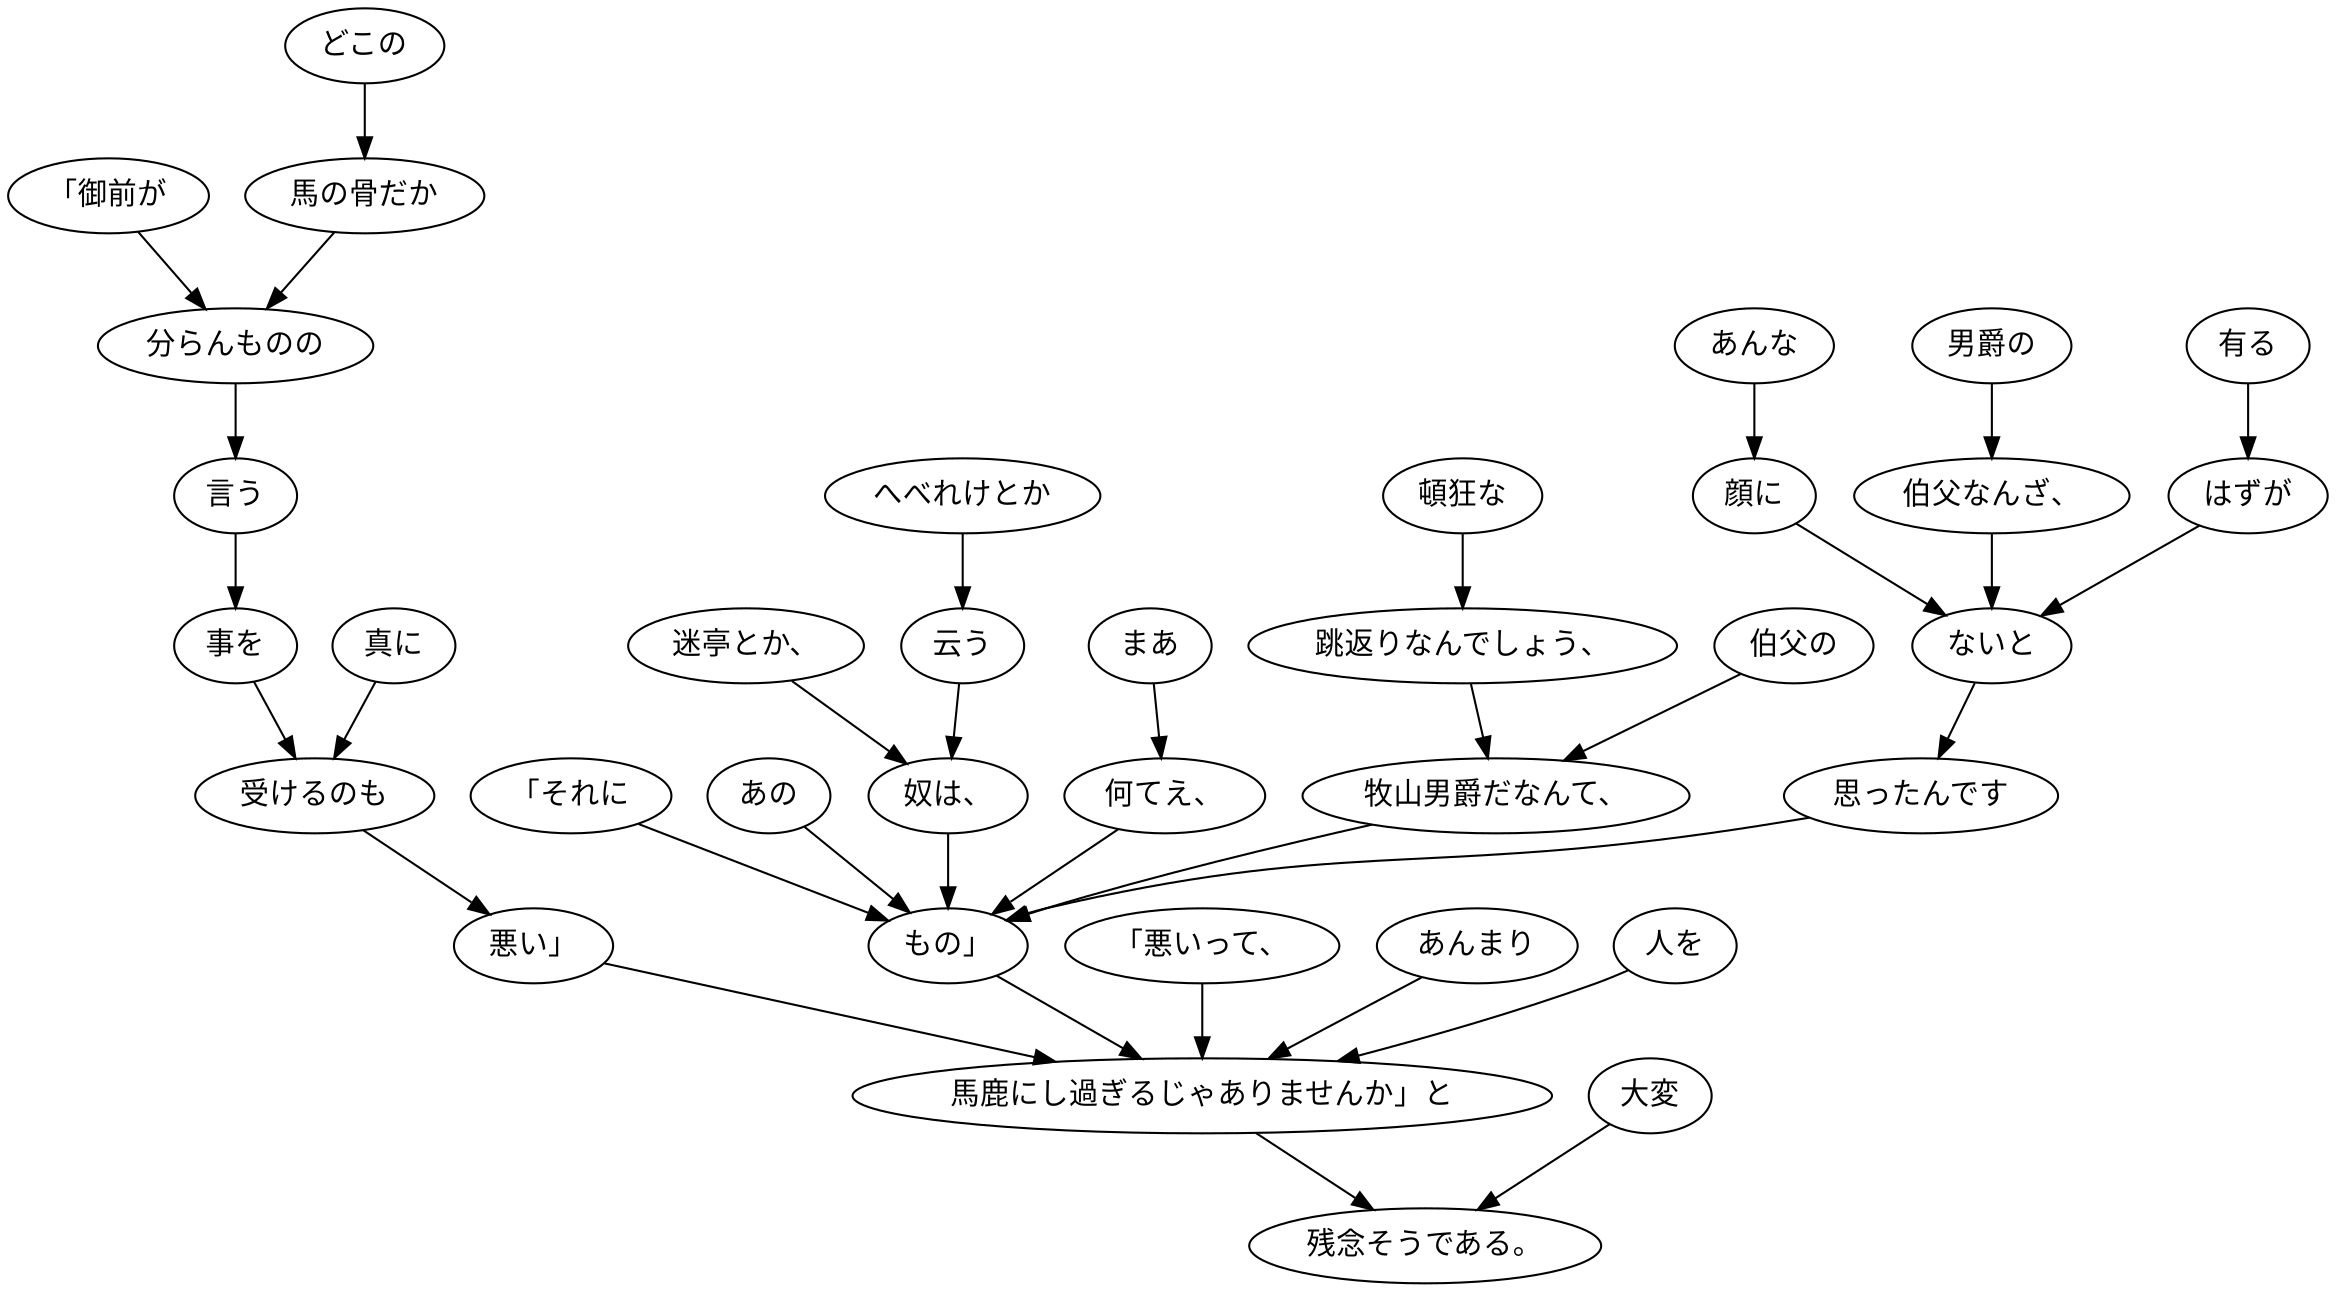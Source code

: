 digraph graph1863 {
	node0 [label="「それに"];
	node1 [label="あの"];
	node2 [label="迷亭とか、"];
	node3 [label="へべれけとか"];
	node4 [label="云う"];
	node5 [label="奴は、"];
	node6 [label="まあ"];
	node7 [label="何てえ、"];
	node8 [label="頓狂な"];
	node9 [label="跳返りなんでしょう、"];
	node10 [label="伯父の"];
	node11 [label="牧山男爵だなんて、"];
	node12 [label="あんな"];
	node13 [label="顔に"];
	node14 [label="男爵の"];
	node15 [label="伯父なんざ、"];
	node16 [label="有る"];
	node17 [label="はずが"];
	node18 [label="ないと"];
	node19 [label="思ったんです"];
	node20 [label="もの」"];
	node21 [label="「御前が"];
	node22 [label="どこの"];
	node23 [label="馬の骨だか"];
	node24 [label="分らんものの"];
	node25 [label="言う"];
	node26 [label="事を"];
	node27 [label="真に"];
	node28 [label="受けるのも"];
	node29 [label="悪い」"];
	node30 [label="「悪いって、"];
	node31 [label="あんまり"];
	node32 [label="人を"];
	node33 [label="馬鹿にし過ぎるじゃありませんか」と"];
	node34 [label="大変"];
	node35 [label="残念そうである。"];
	node0 -> node20;
	node1 -> node20;
	node2 -> node5;
	node3 -> node4;
	node4 -> node5;
	node5 -> node20;
	node6 -> node7;
	node7 -> node20;
	node8 -> node9;
	node9 -> node11;
	node10 -> node11;
	node11 -> node20;
	node12 -> node13;
	node13 -> node18;
	node14 -> node15;
	node15 -> node18;
	node16 -> node17;
	node17 -> node18;
	node18 -> node19;
	node19 -> node20;
	node20 -> node33;
	node21 -> node24;
	node22 -> node23;
	node23 -> node24;
	node24 -> node25;
	node25 -> node26;
	node26 -> node28;
	node27 -> node28;
	node28 -> node29;
	node29 -> node33;
	node30 -> node33;
	node31 -> node33;
	node32 -> node33;
	node33 -> node35;
	node34 -> node35;
}
